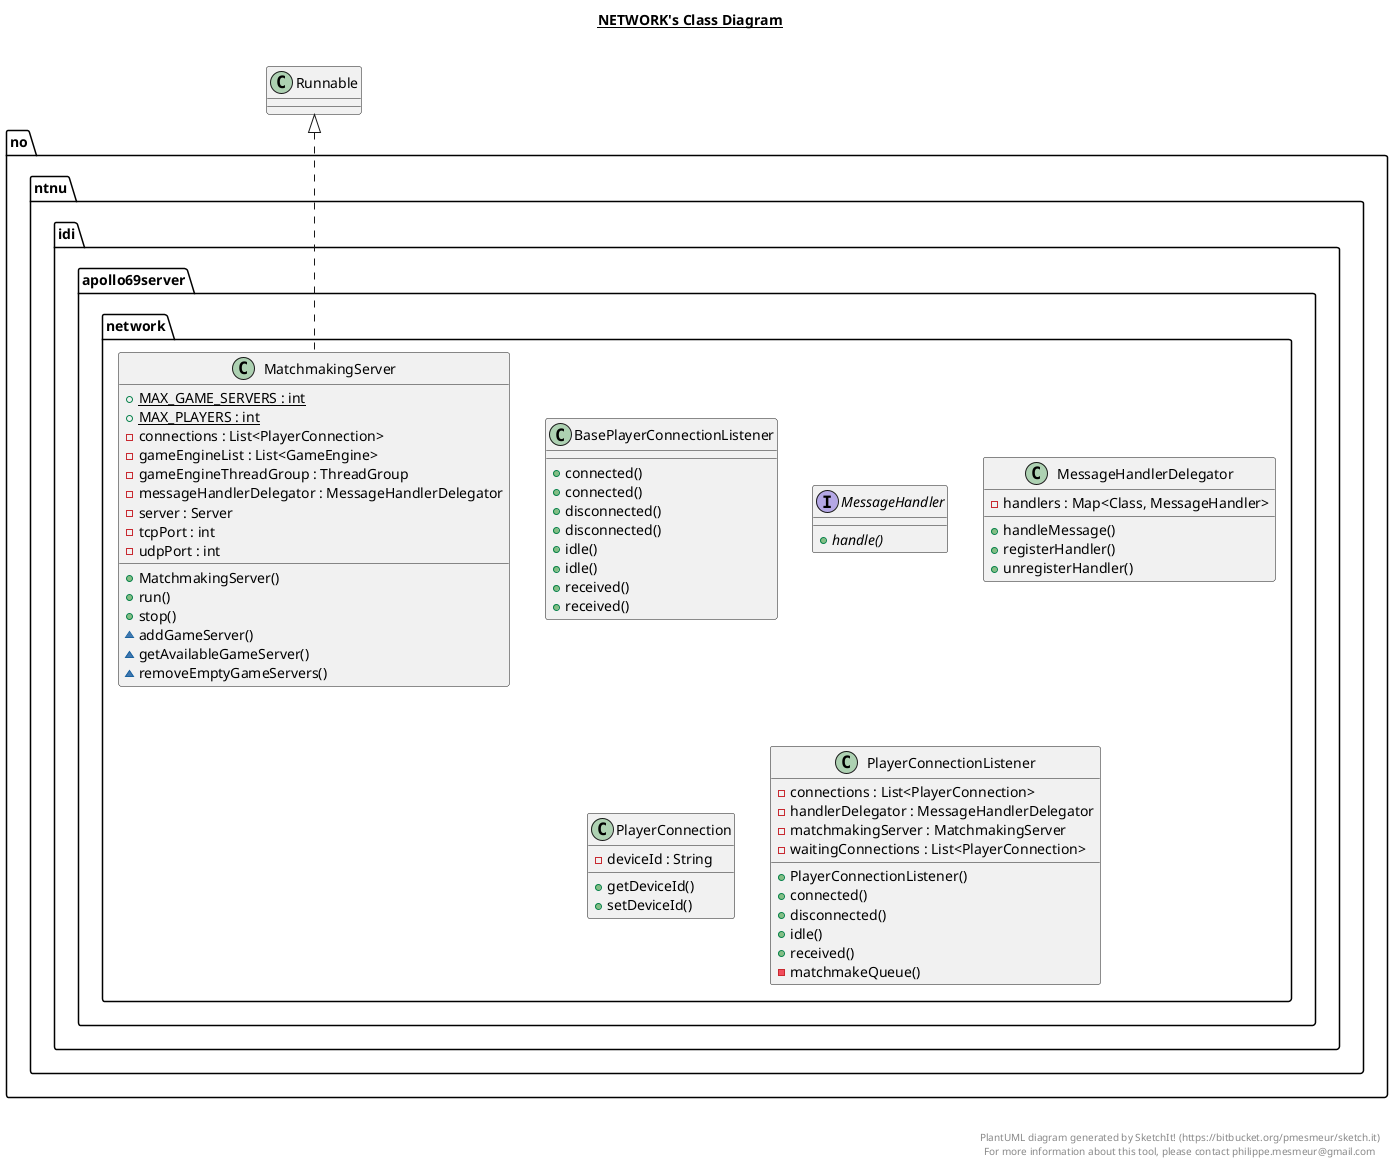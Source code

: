 @startuml

title __NETWORK's Class Diagram__\n

  namespace no.ntnu.idi.apollo69server {
    namespace network {
      class no.ntnu.idi.apollo69server.network.BasePlayerConnectionListener {
          + connected()
          + connected()
          + disconnected()
          + disconnected()
          + idle()
          + idle()
          + received()
          + received()
      }
    }
  }
  

  namespace no.ntnu.idi.apollo69server {
    namespace network {
      class no.ntnu.idi.apollo69server.network.MatchmakingServer {
          {static} + MAX_GAME_SERVERS : int
          {static} + MAX_PLAYERS : int
          - connections : List<PlayerConnection>
          - gameEngineList : List<GameEngine>
          - gameEngineThreadGroup : ThreadGroup
          - messageHandlerDelegator : MessageHandlerDelegator
          - server : Server
          - tcpPort : int
          - udpPort : int
          + MatchmakingServer()
          + run()
          + stop()
          ~ addGameServer()
          ~ getAvailableGameServer()
          ~ removeEmptyGameServers()
      }
    }
  }
  

  namespace no.ntnu.idi.apollo69server {
    namespace network {
      interface no.ntnu.idi.apollo69server.network.MessageHandler {
          {abstract} + handle()
      }
    }
  }
  

  namespace no.ntnu.idi.apollo69server {
    namespace network {
      class no.ntnu.idi.apollo69server.network.MessageHandlerDelegator {
          - handlers : Map<Class, MessageHandler>
          + handleMessage()
          + registerHandler()
          + unregisterHandler()
      }
    }
  }
  

  namespace no.ntnu.idi.apollo69server {
    namespace network {
      class no.ntnu.idi.apollo69server.network.PlayerConnection {
          - deviceId : String
          + getDeviceId()
          + setDeviceId()
      }
    }
  }
  

  namespace no.ntnu.idi.apollo69server {
    namespace network {
      class no.ntnu.idi.apollo69server.network.PlayerConnectionListener {
          - connections : List<PlayerConnection>
          - handlerDelegator : MessageHandlerDelegator
          - matchmakingServer : MatchmakingServer
          - waitingConnections : List<PlayerConnection>
          + PlayerConnectionListener()
          + connected()
          + disconnected()
          + idle()
          + received()
          - matchmakeQueue()
      }
    }
  }
  

  no.ntnu.idi.apollo69server.network.MatchmakingServer .up.|> Runnable


right footer


PlantUML diagram generated by SketchIt! (https://bitbucket.org/pmesmeur/sketch.it)
For more information about this tool, please contact philippe.mesmeur@gmail.com
endfooter

@enduml
